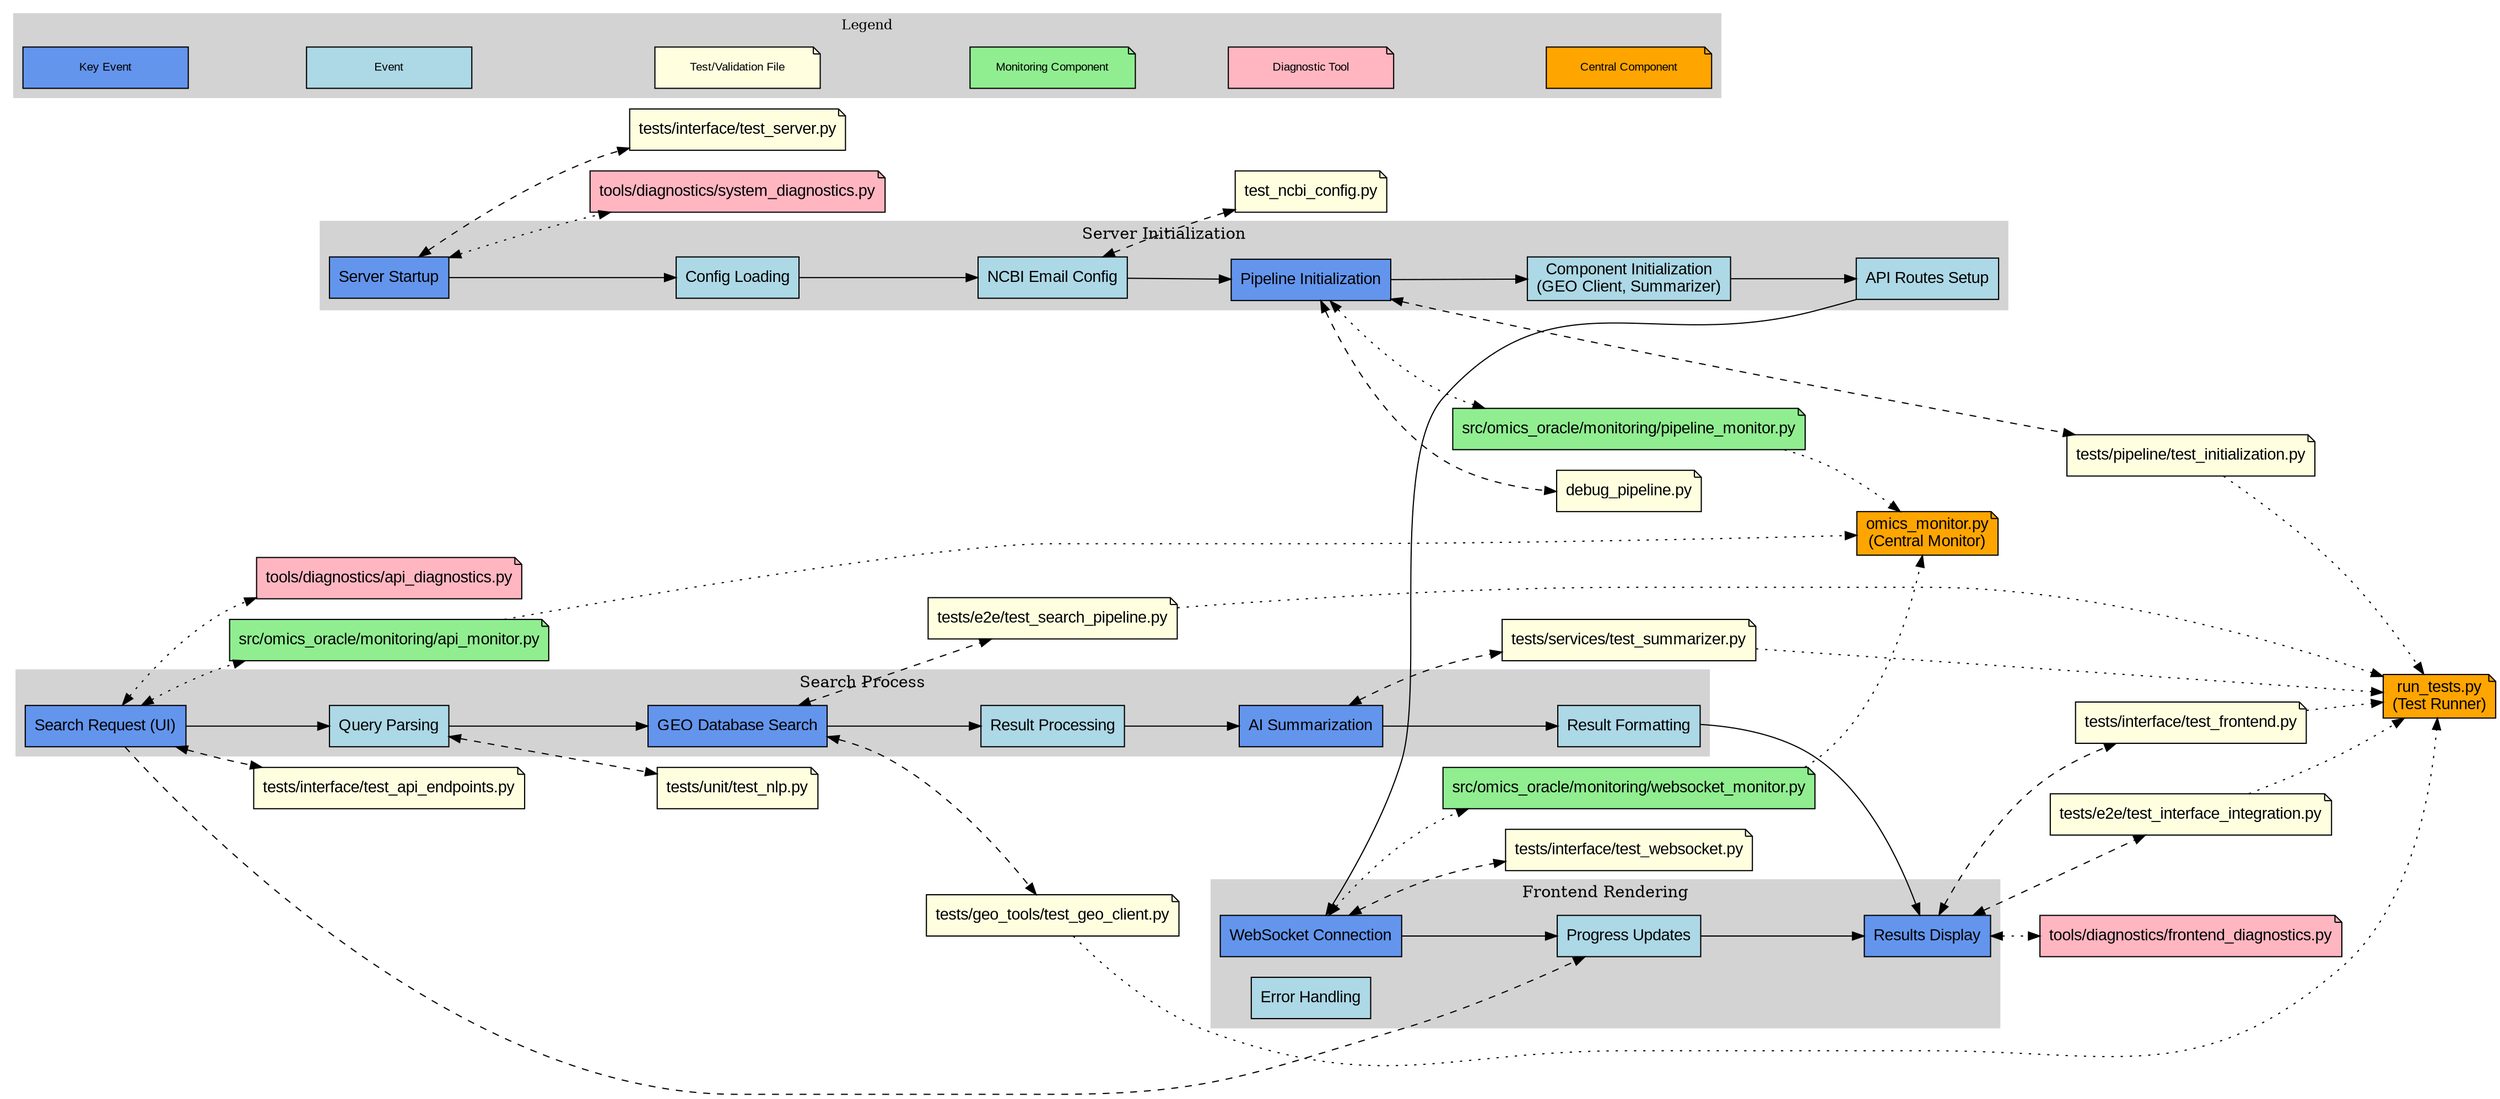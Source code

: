 digraph "OmicsOracle Event Flow and Validation" {
    rankdir=LR;
    node [shape=box, style="filled", color="black", fillcolor="lightblue", fontname="Arial"];
    edge [fontname="Arial", fontsize=10];
    
    /* Define subgraphs for different stages */
    
    subgraph cluster_server {
        label="Server Initialization";
        style=filled;
        color=lightgrey;
        fontsize=14;
        
        server_start [label="Server Startup", fillcolor="cornflowerblue"];
        config_load [label="Config Loading"];
        ncbi_email_config [label="NCBI Email Config"];
        pipeline_init [label="Pipeline Initialization", fillcolor="cornflowerblue"];
        component_init [label="Component Initialization\n(GEO Client, Summarizer)"];
        route_setup [label="API Routes Setup"];
    }
    
    subgraph cluster_search {
        label="Search Process";
        style=filled;
        color=lightgrey;
        fontsize=14;
        
        search_request [label="Search Request (UI)", fillcolor="cornflowerblue"];
        query_parsing [label="Query Parsing"];
        geo_search [label="GEO Database Search", fillcolor="cornflowerblue"];
        result_processing [label="Result Processing"];
        summarization [label="AI Summarization", fillcolor="cornflowerblue"];
        result_formatting [label="Result Formatting"];
    }
    
    subgraph cluster_frontend {
        label="Frontend Rendering";
        style=filled;
        color=lightgrey;
        fontsize=14;
        
        websocket_connect [label="WebSocket Connection", fillcolor="cornflowerblue"];
        progress_updates [label="Progress Updates"];
        results_display [label="Results Display", fillcolor="cornflowerblue"];
        error_handling [label="Error Handling"];
    }
    
    /* Define connections between nodes */
    
    server_start -> config_load;
    config_load -> ncbi_email_config;
    ncbi_email_config -> pipeline_init;
    pipeline_init -> component_init;
    component_init -> route_setup;
    
    search_request -> query_parsing;
    query_parsing -> geo_search;
    geo_search -> result_processing;
    result_processing -> summarization;
    summarization -> result_formatting;
    
    route_setup -> websocket_connect [constraint=false];
    websocket_connect -> progress_updates;
    result_formatting -> results_display;
    search_request -> progress_updates [style=dashed];
    progress_updates -> results_display;
    
    /* Add validation files as side nodes with dashed connections */
    
    /* Server Initialization Validation */
    test_server [label="tests/interface/test_server.py", shape=note, fillcolor="lightyellow"];
    test_pipeline_init [label="tests/pipeline/test_initialization.py", shape=note, fillcolor="lightyellow"];
    test_ncbi_config [label="test_ncbi_config.py", shape=note, fillcolor="lightyellow"];
    debug_pipeline [label="debug_pipeline.py", shape=note, fillcolor="lightyellow"];
    
    server_start -> test_server [style=dashed, dir=both];
    pipeline_init -> test_pipeline_init [style=dashed, dir=both];
    ncbi_email_config -> test_ncbi_config [style=dashed, dir=both];
    pipeline_init -> debug_pipeline [style=dashed, dir=both];
    
    /* Search Process Validation */
    test_geo_client [label="tests/geo_tools/test_geo_client.py", shape=note, fillcolor="lightyellow"];
    test_summarizer [label="tests/services/test_summarizer.py", shape=note, fillcolor="lightyellow"];
    test_nlp [label="tests/unit/test_nlp.py", shape=note, fillcolor="lightyellow"];
    test_search_pipeline [label="tests/e2e/test_search_pipeline.py", shape=note, fillcolor="lightyellow"];
    test_search_api [label="tests/interface/test_api_endpoints.py", shape=note, fillcolor="lightyellow"];
    
    geo_search -> test_geo_client [style=dashed, dir=both];
    summarization -> test_summarizer [style=dashed, dir=both];
    query_parsing -> test_nlp [style=dashed, dir=both];
    geo_search -> test_search_pipeline [style=dashed, dir=both];
    search_request -> test_search_api [style=dashed, dir=both];
    
    /* Frontend Validation */
    test_frontend [label="tests/interface/test_frontend.py", shape=note, fillcolor="lightyellow"];
    test_websocket [label="tests/interface/test_websocket.py", shape=note, fillcolor="lightyellow"];
    test_interface_integration [label="tests/e2e/test_interface_integration.py", shape=note, fillcolor="lightyellow"];
    
    results_display -> test_frontend [style=dashed, dir=both];
    websocket_connect -> test_websocket [style=dashed, dir=both];
    results_display -> test_interface_integration [style=dashed, dir=both];
    
    /* Monitoring Components */
    pipeline_monitor [label="src/omics_oracle/monitoring/pipeline_monitor.py", shape=note, fillcolor="lightgreen"];
    api_monitor [label="src/omics_oracle/monitoring/api_monitor.py", shape=note, fillcolor="lightgreen"];
    websocket_monitor [label="src/omics_oracle/monitoring/websocket_monitor.py", shape=note, fillcolor="lightgreen"];
    
    pipeline_init -> pipeline_monitor [style=dotted, dir=both];
    search_request -> api_monitor [style=dotted, dir=both];
    websocket_connect -> websocket_monitor [style=dotted, dir=both];
    
    /* Diagnostic Tools */
    system_diagnostics [label="tools/diagnostics/system_diagnostics.py", shape=note, fillcolor="lightpink"];
    api_diagnostics [label="tools/diagnostics/api_diagnostics.py", shape=note, fillcolor="lightpink"];
    frontend_diagnostics [label="tools/diagnostics/frontend_diagnostics.py", shape=note, fillcolor="lightpink"];
    
    server_start -> system_diagnostics [style=dotted, dir=both];
    search_request -> api_diagnostics [style=dotted, dir=both];
    results_display -> frontend_diagnostics [style=dotted, dir=both];
    
    /* Central Testing & Monitoring */
    omics_monitor [label="omics_monitor.py\n(Central Monitor)", shape=note, fillcolor="orange"];
    run_tests [label="run_tests.py\n(Test Runner)", shape=note, fillcolor="orange"];
    
    pipeline_monitor -> omics_monitor [style=dotted];
    api_monitor -> omics_monitor [style=dotted];
    websocket_monitor -> omics_monitor [style=dotted];
    
    test_pipeline_init -> run_tests [style=dotted];
    test_geo_client -> run_tests [style=dotted];
    test_summarizer -> run_tests [style=dotted];
    test_search_pipeline -> run_tests [style=dotted];
    test_frontend -> run_tests [style=dotted];
    test_interface_integration -> run_tests [style=dotted];
    
    /* Legend */
    subgraph cluster_legend {
        label="Legend";
        fontsize=12;
        style=filled;
        color=lightgrey;
        
        node [shape=box, width=2, height=0.5, fontsize=10];
        
        key_event [label="Key Event", fillcolor="cornflowerblue"];
        normal_event [label="Event"];
        
        node [shape=note, width=2, height=0.5, fontsize=10];
        
        test_file [label="Test/Validation File", fillcolor="lightyellow"];
        monitor_file [label="Monitoring Component", fillcolor="lightgreen"];
        diagnostic_file [label="Diagnostic Tool", fillcolor="lightpink"];
        central_file [label="Central Component", fillcolor="orange"];
        
        /* Invisible edges for layout */
        key_event -> normal_event [style=invis];
        normal_event -> test_file [style=invis];
        test_file -> monitor_file [style=invis];
        monitor_file -> diagnostic_file [style=invis];
        diagnostic_file -> central_file [style=invis];
    }
}

